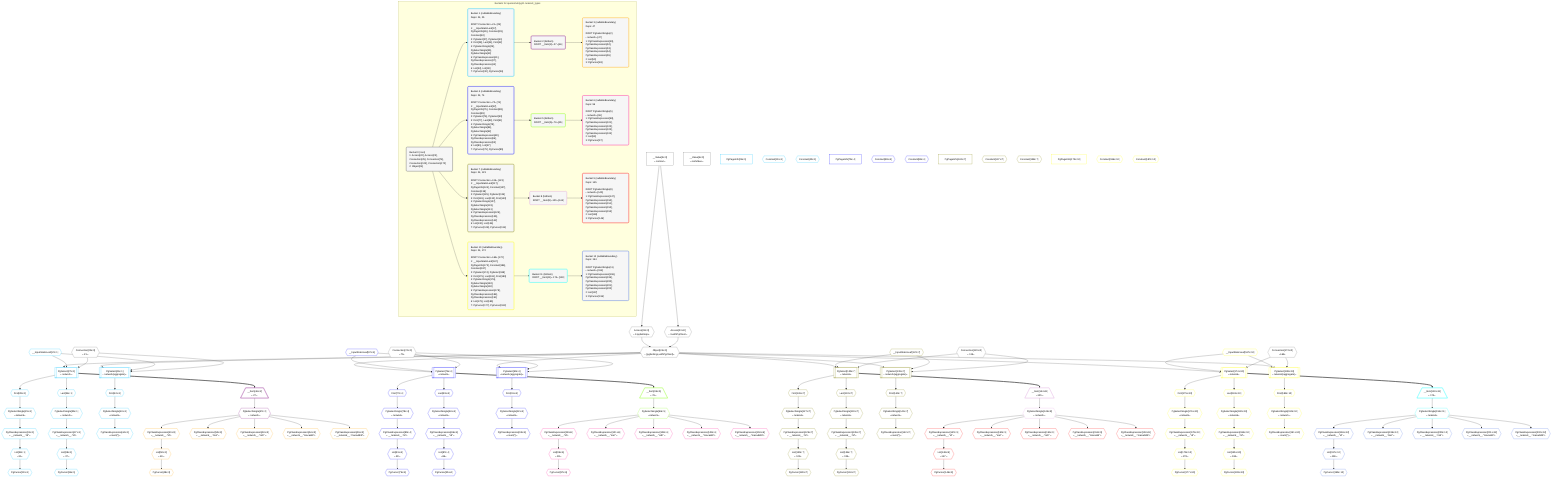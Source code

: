 %%{init: {'themeVariables': { 'fontSize': '12px'}}}%%
graph TD
    classDef path fill:#eee,stroke:#000,color:#000
    classDef plan fill:#fff,stroke-width:1px,color:#000
    classDef itemplan fill:#fff,stroke-width:2px,color:#000
    classDef unbatchedplan fill:#dff,stroke-width:1px,color:#000
    classDef sideeffectplan fill:#fcc,stroke-width:2px,color:#000
    classDef bucket fill:#f6f6f6,color:#000,stroke-width:2px,text-align:left


    %% define steps
    __Value3["__Value[3∈0]<br />ᐸcontextᐳ"]:::plan
    __Value5["__Value[5∈0]<br />ᐸrootValueᐳ"]:::plan
    __InputStaticLeaf17{{"__InputStaticLeaf[17∈1]"}}:::plan
    Access22{{"Access[22∈0]<br />ᐸ3.pgSettingsᐳ"}}:::plan
    Access23{{"Access[23∈0]<br />ᐸ3.withPgClientᐳ"}}:::plan
    Object24{{"Object[24∈0]<br />ᐸ{pgSettings,withPgClient}ᐳ"}}:::plan
    Connection25{{"Connection[25∈0]<br />ᐸ21ᐳ"}}:::plan
    PgPageInfo26["PgPageInfo[26∈1]"]:::plan
    PgSelect27[["PgSelect[27∈1]<br />ᐸnetworkᐳ"]]:::plan
    First28{{"First[28∈1]"}}:::plan
    PgSelectSingle29{{"PgSelectSingle[29∈1]<br />ᐸnetworkᐳ"}}:::plan
    PgClassExpression31{{"PgClassExpression[31∈1]<br />ᐸ__network__.”id”ᐳ"}}:::plan
    List32{{"List[32∈1]<br />ᐸ31ᐳ"}}:::plan
    PgCursor30{{"PgCursor[30∈1]"}}:::plan
    Last34{{"Last[34∈1]"}}:::plan
    PgSelectSingle35{{"PgSelectSingle[35∈1]<br />ᐸnetworkᐳ"}}:::plan
    PgClassExpression37{{"PgClassExpression[37∈1]<br />ᐸ__network__.”id”ᐳ"}}:::plan
    List38{{"List[38∈1]<br />ᐸ37ᐳ"}}:::plan
    PgCursor36{{"PgCursor[36∈1]"}}:::plan
    Constant39{{"Constant[39∈1]"}}:::plan
    Constant40{{"Constant[40∈1]"}}:::plan
    PgSelect41[["PgSelect[41∈1]<br />ᐸnetwork(aggregate)ᐳ"]]:::plan
    First42{{"First[42∈1]"}}:::plan
    PgSelectSingle43{{"PgSelectSingle[43∈1]<br />ᐸnetworkᐳ"}}:::plan
    PgClassExpression44{{"PgClassExpression[44∈1]<br />ᐸcount(*)ᐳ"}}:::plan
    __Item46[/"__Item[46∈2]<br />ᐸ27ᐳ"\]:::itemplan
    PgSelectSingle47{{"PgSelectSingle[47∈2]<br />ᐸnetworkᐳ"}}:::plan
    PgClassExpression49{{"PgClassExpression[49∈3]<br />ᐸ__network__.”id”ᐳ"}}:::plan
    List50{{"List[50∈3]<br />ᐸ49ᐳ"}}:::plan
    PgCursor48{{"PgCursor[48∈3]"}}:::plan
    PgClassExpression52{{"PgClassExpression[52∈3]<br />ᐸ__network__.”inet”ᐳ"}}:::plan
    PgClassExpression53{{"PgClassExpression[53∈3]<br />ᐸ__network__.”cidr”ᐳ"}}:::plan
    PgClassExpression54{{"PgClassExpression[54∈3]<br />ᐸ__network__.”macaddr”ᐳ"}}:::plan
    PgClassExpression55{{"PgClassExpression[55∈3]<br />ᐸ__network__.”macaddr8”ᐳ"}}:::plan
    __InputStaticLeaf67{{"__InputStaticLeaf[67∈4]"}}:::plan
    Connection74{{"Connection[74∈0]<br />ᐸ70ᐳ"}}:::plan
    PgPageInfo75["PgPageInfo[75∈4]"]:::plan
    PgSelect76[["PgSelect[76∈4]<br />ᐸnetworkᐳ"]]:::plan
    First77{{"First[77∈4]"}}:::plan
    PgSelectSingle78{{"PgSelectSingle[78∈4]<br />ᐸnetworkᐳ"}}:::plan
    PgClassExpression80{{"PgClassExpression[80∈4]<br />ᐸ__network__.”id”ᐳ"}}:::plan
    List81{{"List[81∈4]<br />ᐸ80ᐳ"}}:::plan
    PgCursor79{{"PgCursor[79∈4]"}}:::plan
    Last83{{"Last[83∈4]"}}:::plan
    PgSelectSingle84{{"PgSelectSingle[84∈4]<br />ᐸnetworkᐳ"}}:::plan
    PgClassExpression86{{"PgClassExpression[86∈4]<br />ᐸ__network__.”id”ᐳ"}}:::plan
    List87{{"List[87∈4]<br />ᐸ86ᐳ"}}:::plan
    PgCursor85{{"PgCursor[85∈4]"}}:::plan
    Constant88{{"Constant[88∈4]"}}:::plan
    Constant89{{"Constant[89∈4]"}}:::plan
    PgSelect90[["PgSelect[90∈4]<br />ᐸnetwork(aggregate)ᐳ"]]:::plan
    First91{{"First[91∈4]"}}:::plan
    PgSelectSingle92{{"PgSelectSingle[92∈4]<br />ᐸnetworkᐳ"}}:::plan
    PgClassExpression93{{"PgClassExpression[93∈4]<br />ᐸcount(*)ᐳ"}}:::plan
    __Item95[/"__Item[95∈5]<br />ᐸ76ᐳ"\]:::itemplan
    PgSelectSingle96{{"PgSelectSingle[96∈5]<br />ᐸnetworkᐳ"}}:::plan
    PgClassExpression98{{"PgClassExpression[98∈6]<br />ᐸ__network__.”id”ᐳ"}}:::plan
    List99{{"List[99∈6]<br />ᐸ98ᐳ"}}:::plan
    PgCursor97{{"PgCursor[97∈6]"}}:::plan
    PgClassExpression101{{"PgClassExpression[101∈6]<br />ᐸ__network__.”inet”ᐳ"}}:::plan
    PgClassExpression102{{"PgClassExpression[102∈6]<br />ᐸ__network__.”cidr”ᐳ"}}:::plan
    PgClassExpression103{{"PgClassExpression[103∈6]<br />ᐸ__network__.”macaddr”ᐳ"}}:::plan
    PgClassExpression104{{"PgClassExpression[104∈6]<br />ᐸ__network__.”macaddr8”ᐳ"}}:::plan
    __InputStaticLeaf117{{"__InputStaticLeaf[117∈7]"}}:::plan
    Connection123{{"Connection[123∈0]<br />ᐸ119ᐳ"}}:::plan
    PgPageInfo124["PgPageInfo[124∈7]"]:::plan
    PgSelect125[["PgSelect[125∈7]<br />ᐸnetworkᐳ"]]:::plan
    First126{{"First[126∈7]"}}:::plan
    PgSelectSingle127{{"PgSelectSingle[127∈7]<br />ᐸnetworkᐳ"}}:::plan
    PgClassExpression129{{"PgClassExpression[129∈7]<br />ᐸ__network__.”id”ᐳ"}}:::plan
    List130{{"List[130∈7]<br />ᐸ129ᐳ"}}:::plan
    PgCursor128{{"PgCursor[128∈7]"}}:::plan
    Last132{{"Last[132∈7]"}}:::plan
    PgSelectSingle133{{"PgSelectSingle[133∈7]<br />ᐸnetworkᐳ"}}:::plan
    PgClassExpression135{{"PgClassExpression[135∈7]<br />ᐸ__network__.”id”ᐳ"}}:::plan
    List136{{"List[136∈7]<br />ᐸ135ᐳ"}}:::plan
    PgCursor134{{"PgCursor[134∈7]"}}:::plan
    Constant137{{"Constant[137∈7]"}}:::plan
    Constant138{{"Constant[138∈7]"}}:::plan
    PgSelect139[["PgSelect[139∈7]<br />ᐸnetwork(aggregate)ᐳ"]]:::plan
    First140{{"First[140∈7]"}}:::plan
    PgSelectSingle141{{"PgSelectSingle[141∈7]<br />ᐸnetworkᐳ"}}:::plan
    PgClassExpression142{{"PgClassExpression[142∈7]<br />ᐸcount(*)ᐳ"}}:::plan
    __Item144[/"__Item[144∈8]<br />ᐸ125ᐳ"\]:::itemplan
    PgSelectSingle145{{"PgSelectSingle[145∈8]<br />ᐸnetworkᐳ"}}:::plan
    PgClassExpression147{{"PgClassExpression[147∈9]<br />ᐸ__network__.”id”ᐳ"}}:::plan
    List148{{"List[148∈9]<br />ᐸ147ᐳ"}}:::plan
    PgCursor146{{"PgCursor[146∈9]"}}:::plan
    PgClassExpression150{{"PgClassExpression[150∈9]<br />ᐸ__network__.”inet”ᐳ"}}:::plan
    PgClassExpression151{{"PgClassExpression[151∈9]<br />ᐸ__network__.”cidr”ᐳ"}}:::plan
    PgClassExpression152{{"PgClassExpression[152∈9]<br />ᐸ__network__.”macaddr”ᐳ"}}:::plan
    PgClassExpression153{{"PgClassExpression[153∈9]<br />ᐸ__network__.”macaddr8”ᐳ"}}:::plan
    __InputStaticLeaf167{{"__InputStaticLeaf[167∈10]"}}:::plan
    Connection172{{"Connection[172∈0]<br />ᐸ168ᐳ"}}:::plan
    PgPageInfo173["PgPageInfo[173∈10]"]:::plan
    PgSelect174[["PgSelect[174∈10]<br />ᐸnetworkᐳ"]]:::plan
    First175{{"First[175∈10]"}}:::plan
    PgSelectSingle176{{"PgSelectSingle[176∈10]<br />ᐸnetworkᐳ"}}:::plan
    PgClassExpression178{{"PgClassExpression[178∈10]<br />ᐸ__network__.”id”ᐳ"}}:::plan
    List179{{"List[179∈10]<br />ᐸ178ᐳ"}}:::plan
    PgCursor177{{"PgCursor[177∈10]"}}:::plan
    Last181{{"Last[181∈10]"}}:::plan
    PgSelectSingle182{{"PgSelectSingle[182∈10]<br />ᐸnetworkᐳ"}}:::plan
    PgClassExpression184{{"PgClassExpression[184∈10]<br />ᐸ__network__.”id”ᐳ"}}:::plan
    List185{{"List[185∈10]<br />ᐸ184ᐳ"}}:::plan
    PgCursor183{{"PgCursor[183∈10]"}}:::plan
    Constant186{{"Constant[186∈10]"}}:::plan
    Constant187{{"Constant[187∈10]"}}:::plan
    PgSelect188[["PgSelect[188∈10]<br />ᐸnetwork(aggregate)ᐳ"]]:::plan
    First189{{"First[189∈10]"}}:::plan
    PgSelectSingle190{{"PgSelectSingle[190∈10]<br />ᐸnetworkᐳ"}}:::plan
    PgClassExpression191{{"PgClassExpression[191∈10]<br />ᐸcount(*)ᐳ"}}:::plan
    __Item193[/"__Item[193∈11]<br />ᐸ174ᐳ"\]:::itemplan
    PgSelectSingle194{{"PgSelectSingle[194∈11]<br />ᐸnetworkᐳ"}}:::plan
    PgClassExpression196{{"PgClassExpression[196∈12]<br />ᐸ__network__.”id”ᐳ"}}:::plan
    List197{{"List[197∈12]<br />ᐸ196ᐳ"}}:::plan
    PgCursor195{{"PgCursor[195∈12]"}}:::plan
    PgClassExpression199{{"PgClassExpression[199∈12]<br />ᐸ__network__.”inet”ᐳ"}}:::plan
    PgClassExpression200{{"PgClassExpression[200∈12]<br />ᐸ__network__.”cidr”ᐳ"}}:::plan
    PgClassExpression201{{"PgClassExpression[201∈12]<br />ᐸ__network__.”macaddr”ᐳ"}}:::plan
    PgClassExpression202{{"PgClassExpression[202∈12]<br />ᐸ__network__.”macaddr8”ᐳ"}}:::plan

    %% plan dependencies
    __Value3 --> Access22
    __Value3 --> Access23
    Access22 & Access23 --> Object24
    Object24 & __InputStaticLeaf17 & Connection25 --> PgSelect27
    PgSelect27 --> First28
    First28 --> PgSelectSingle29
    PgSelectSingle29 --> PgClassExpression31
    PgClassExpression31 --> List32
    List32 --> PgCursor30
    PgSelect27 --> Last34
    Last34 --> PgSelectSingle35
    PgSelectSingle35 --> PgClassExpression37
    PgClassExpression37 --> List38
    List38 --> PgCursor36
    Object24 & __InputStaticLeaf17 & Connection25 --> PgSelect41
    PgSelect41 --> First42
    First42 --> PgSelectSingle43
    PgSelectSingle43 --> PgClassExpression44
    PgSelect27 ==> __Item46
    __Item46 --> PgSelectSingle47
    PgSelectSingle47 --> PgClassExpression49
    PgClassExpression49 --> List50
    List50 --> PgCursor48
    PgSelectSingle47 --> PgClassExpression52
    PgSelectSingle47 --> PgClassExpression53
    PgSelectSingle47 --> PgClassExpression54
    PgSelectSingle47 --> PgClassExpression55
    Object24 & __InputStaticLeaf67 & Connection74 --> PgSelect76
    PgSelect76 --> First77
    First77 --> PgSelectSingle78
    PgSelectSingle78 --> PgClassExpression80
    PgClassExpression80 --> List81
    List81 --> PgCursor79
    PgSelect76 --> Last83
    Last83 --> PgSelectSingle84
    PgSelectSingle84 --> PgClassExpression86
    PgClassExpression86 --> List87
    List87 --> PgCursor85
    Object24 & __InputStaticLeaf67 & Connection74 --> PgSelect90
    PgSelect90 --> First91
    First91 --> PgSelectSingle92
    PgSelectSingle92 --> PgClassExpression93
    PgSelect76 ==> __Item95
    __Item95 --> PgSelectSingle96
    PgSelectSingle96 --> PgClassExpression98
    PgClassExpression98 --> List99
    List99 --> PgCursor97
    PgSelectSingle96 --> PgClassExpression101
    PgSelectSingle96 --> PgClassExpression102
    PgSelectSingle96 --> PgClassExpression103
    PgSelectSingle96 --> PgClassExpression104
    Object24 & __InputStaticLeaf117 & Connection123 --> PgSelect125
    PgSelect125 --> First126
    First126 --> PgSelectSingle127
    PgSelectSingle127 --> PgClassExpression129
    PgClassExpression129 --> List130
    List130 --> PgCursor128
    PgSelect125 --> Last132
    Last132 --> PgSelectSingle133
    PgSelectSingle133 --> PgClassExpression135
    PgClassExpression135 --> List136
    List136 --> PgCursor134
    Object24 & __InputStaticLeaf117 & Connection123 --> PgSelect139
    PgSelect139 --> First140
    First140 --> PgSelectSingle141
    PgSelectSingle141 --> PgClassExpression142
    PgSelect125 ==> __Item144
    __Item144 --> PgSelectSingle145
    PgSelectSingle145 --> PgClassExpression147
    PgClassExpression147 --> List148
    List148 --> PgCursor146
    PgSelectSingle145 --> PgClassExpression150
    PgSelectSingle145 --> PgClassExpression151
    PgSelectSingle145 --> PgClassExpression152
    PgSelectSingle145 --> PgClassExpression153
    Object24 & __InputStaticLeaf167 & Connection172 --> PgSelect174
    PgSelect174 --> First175
    First175 --> PgSelectSingle176
    PgSelectSingle176 --> PgClassExpression178
    PgClassExpression178 --> List179
    List179 --> PgCursor177
    PgSelect174 --> Last181
    Last181 --> PgSelectSingle182
    PgSelectSingle182 --> PgClassExpression184
    PgClassExpression184 --> List185
    List185 --> PgCursor183
    Object24 & __InputStaticLeaf167 & Connection172 --> PgSelect188
    PgSelect188 --> First189
    First189 --> PgSelectSingle190
    PgSelectSingle190 --> PgClassExpression191
    PgSelect174 ==> __Item193
    __Item193 --> PgSelectSingle194
    PgSelectSingle194 --> PgClassExpression196
    PgClassExpression196 --> List197
    List197 --> PgCursor195
    PgSelectSingle194 --> PgClassExpression199
    PgSelectSingle194 --> PgClassExpression200
    PgSelectSingle194 --> PgClassExpression201
    PgSelectSingle194 --> PgClassExpression202

    subgraph "Buckets for queries/v4/pg11.network_types"
    Bucket0("Bucket 0 (root)<br />1: Access[22], Access[23], Connection[25], Connection[74], Connection[123], Connection[172]<br />2: Object[24]"):::bucket
    classDef bucket0 stroke:#696969
    class Bucket0,__Value3,__Value5,Access22,Access23,Object24,Connection25,Connection74,Connection123,Connection172 bucket0
    Bucket1("Bucket 1 (nullableBoundary)<br />Deps: 24, 25<br /><br />ROOT Connectionᐸ21ᐳ[25]<br />1: __InputStaticLeaf[17], PgPageInfo[26], Constant[39], Constant[40]<br />2: PgSelect[27], PgSelect[41]<br />3: First[28], Last[34], First[42]<br />4: PgSelectSingle[29], PgSelectSingle[35], PgSelectSingle[43]<br />5: PgClassExpression[31], PgClassExpression[37], PgClassExpression[44]<br />6: List[32], List[38]<br />7: PgCursor[30], PgCursor[36]"):::bucket
    classDef bucket1 stroke:#00bfff
    class Bucket1,__InputStaticLeaf17,PgPageInfo26,PgSelect27,First28,PgSelectSingle29,PgCursor30,PgClassExpression31,List32,Last34,PgSelectSingle35,PgCursor36,PgClassExpression37,List38,Constant39,Constant40,PgSelect41,First42,PgSelectSingle43,PgClassExpression44 bucket1
    Bucket2("Bucket 2 (listItem)<br />ROOT __Item{2}ᐸ27ᐳ[46]"):::bucket
    classDef bucket2 stroke:#7f007f
    class Bucket2,__Item46,PgSelectSingle47 bucket2
    Bucket3("Bucket 3 (nullableBoundary)<br />Deps: 47<br /><br />ROOT PgSelectSingle{2}ᐸnetworkᐳ[47]<br />1: PgClassExpression[49], PgClassExpression[52], PgClassExpression[53], PgClassExpression[54], PgClassExpression[55]<br />2: List[50]<br />3: PgCursor[48]"):::bucket
    classDef bucket3 stroke:#ffa500
    class Bucket3,PgCursor48,PgClassExpression49,List50,PgClassExpression52,PgClassExpression53,PgClassExpression54,PgClassExpression55 bucket3
    Bucket4("Bucket 4 (nullableBoundary)<br />Deps: 24, 74<br /><br />ROOT Connectionᐸ70ᐳ[74]<br />1: __InputStaticLeaf[67], PgPageInfo[75], Constant[88], Constant[89]<br />2: PgSelect[76], PgSelect[90]<br />3: First[77], Last[83], First[91]<br />4: PgSelectSingle[78], PgSelectSingle[84], PgSelectSingle[92]<br />5: PgClassExpression[80], PgClassExpression[86], PgClassExpression[93]<br />6: List[81], List[87]<br />7: PgCursor[79], PgCursor[85]"):::bucket
    classDef bucket4 stroke:#0000ff
    class Bucket4,__InputStaticLeaf67,PgPageInfo75,PgSelect76,First77,PgSelectSingle78,PgCursor79,PgClassExpression80,List81,Last83,PgSelectSingle84,PgCursor85,PgClassExpression86,List87,Constant88,Constant89,PgSelect90,First91,PgSelectSingle92,PgClassExpression93 bucket4
    Bucket5("Bucket 5 (listItem)<br />ROOT __Item{5}ᐸ76ᐳ[95]"):::bucket
    classDef bucket5 stroke:#7fff00
    class Bucket5,__Item95,PgSelectSingle96 bucket5
    Bucket6("Bucket 6 (nullableBoundary)<br />Deps: 96<br /><br />ROOT PgSelectSingle{5}ᐸnetworkᐳ[96]<br />1: PgClassExpression[98], PgClassExpression[101], PgClassExpression[102], PgClassExpression[103], PgClassExpression[104]<br />2: List[99]<br />3: PgCursor[97]"):::bucket
    classDef bucket6 stroke:#ff1493
    class Bucket6,PgCursor97,PgClassExpression98,List99,PgClassExpression101,PgClassExpression102,PgClassExpression103,PgClassExpression104 bucket6
    Bucket7("Bucket 7 (nullableBoundary)<br />Deps: 24, 123<br /><br />ROOT Connectionᐸ119ᐳ[123]<br />1: __InputStaticLeaf[117], PgPageInfo[124], Constant[137], Constant[138]<br />2: PgSelect[125], PgSelect[139]<br />3: First[126], Last[132], First[140]<br />4: PgSelectSingle[127], PgSelectSingle[133], PgSelectSingle[141]<br />5: PgClassExpression[129], PgClassExpression[135], PgClassExpression[142]<br />6: List[130], List[136]<br />7: PgCursor[128], PgCursor[134]"):::bucket
    classDef bucket7 stroke:#808000
    class Bucket7,__InputStaticLeaf117,PgPageInfo124,PgSelect125,First126,PgSelectSingle127,PgCursor128,PgClassExpression129,List130,Last132,PgSelectSingle133,PgCursor134,PgClassExpression135,List136,Constant137,Constant138,PgSelect139,First140,PgSelectSingle141,PgClassExpression142 bucket7
    Bucket8("Bucket 8 (listItem)<br />ROOT __Item{8}ᐸ125ᐳ[144]"):::bucket
    classDef bucket8 stroke:#dda0dd
    class Bucket8,__Item144,PgSelectSingle145 bucket8
    Bucket9("Bucket 9 (nullableBoundary)<br />Deps: 145<br /><br />ROOT PgSelectSingle{8}ᐸnetworkᐳ[145]<br />1: PgClassExpression[147], PgClassExpression[150], PgClassExpression[151], PgClassExpression[152], PgClassExpression[153]<br />2: List[148]<br />3: PgCursor[146]"):::bucket
    classDef bucket9 stroke:#ff0000
    class Bucket9,PgCursor146,PgClassExpression147,List148,PgClassExpression150,PgClassExpression151,PgClassExpression152,PgClassExpression153 bucket9
    Bucket10("Bucket 10 (nullableBoundary)<br />Deps: 24, 172<br /><br />ROOT Connectionᐸ168ᐳ[172]<br />1: __InputStaticLeaf[167], PgPageInfo[173], Constant[186], Constant[187]<br />2: PgSelect[174], PgSelect[188]<br />3: First[175], Last[181], First[189]<br />4: PgSelectSingle[176], PgSelectSingle[182], PgSelectSingle[190]<br />5: PgClassExpression[178], PgClassExpression[184], PgClassExpression[191]<br />6: List[179], List[185]<br />7: PgCursor[177], PgCursor[183]"):::bucket
    classDef bucket10 stroke:#ffff00
    class Bucket10,__InputStaticLeaf167,PgPageInfo173,PgSelect174,First175,PgSelectSingle176,PgCursor177,PgClassExpression178,List179,Last181,PgSelectSingle182,PgCursor183,PgClassExpression184,List185,Constant186,Constant187,PgSelect188,First189,PgSelectSingle190,PgClassExpression191 bucket10
    Bucket11("Bucket 11 (listItem)<br />ROOT __Item{11}ᐸ174ᐳ[193]"):::bucket
    classDef bucket11 stroke:#00ffff
    class Bucket11,__Item193,PgSelectSingle194 bucket11
    Bucket12("Bucket 12 (nullableBoundary)<br />Deps: 194<br /><br />ROOT PgSelectSingle{11}ᐸnetworkᐳ[194]<br />1: PgClassExpression[196], PgClassExpression[199], PgClassExpression[200], PgClassExpression[201], PgClassExpression[202]<br />2: List[197]<br />3: PgCursor[195]"):::bucket
    classDef bucket12 stroke:#4169e1
    class Bucket12,PgCursor195,PgClassExpression196,List197,PgClassExpression199,PgClassExpression200,PgClassExpression201,PgClassExpression202 bucket12
    Bucket0 --> Bucket1 & Bucket4 & Bucket7 & Bucket10
    Bucket1 --> Bucket2
    Bucket2 --> Bucket3
    Bucket4 --> Bucket5
    Bucket5 --> Bucket6
    Bucket7 --> Bucket8
    Bucket8 --> Bucket9
    Bucket10 --> Bucket11
    Bucket11 --> Bucket12
    end